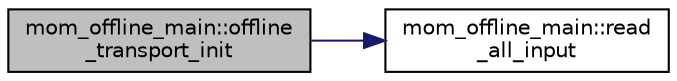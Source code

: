 digraph "mom_offline_main::offline_transport_init"
{
 // INTERACTIVE_SVG=YES
  edge [fontname="Helvetica",fontsize="10",labelfontname="Helvetica",labelfontsize="10"];
  node [fontname="Helvetica",fontsize="10",shape=record];
  rankdir="LR";
  Node47 [label="mom_offline_main::offline\l_transport_init",height=0.2,width=0.4,color="black", fillcolor="grey75", style="filled", fontcolor="black"];
  Node47 -> Node48 [color="midnightblue",fontsize="10",style="solid",fontname="Helvetica"];
  Node48 [label="mom_offline_main::read\l_all_input",height=0.2,width=0.4,color="black", fillcolor="white", style="filled",URL="$namespacemom__offline__main.html#abc6fd7e877d8e70014cbad2d4e3f11c5",tooltip="Coordinates the allocation and reading in all time levels of uh, vh, hend, temp, and salt from files..."];
}
